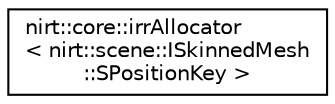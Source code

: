 digraph "Graphical Class Hierarchy"
{
 // LATEX_PDF_SIZE
  edge [fontname="Helvetica",fontsize="10",labelfontname="Helvetica",labelfontsize="10"];
  node [fontname="Helvetica",fontsize="10",shape=record];
  rankdir="LR";
  Node0 [label="nirt::core::irrAllocator\l\< nirt::scene::ISkinnedMesh\l::SPositionKey \>",height=0.2,width=0.4,color="black", fillcolor="white", style="filled",URL="$classnirt_1_1core_1_1irrAllocator.html",tooltip=" "];
}

